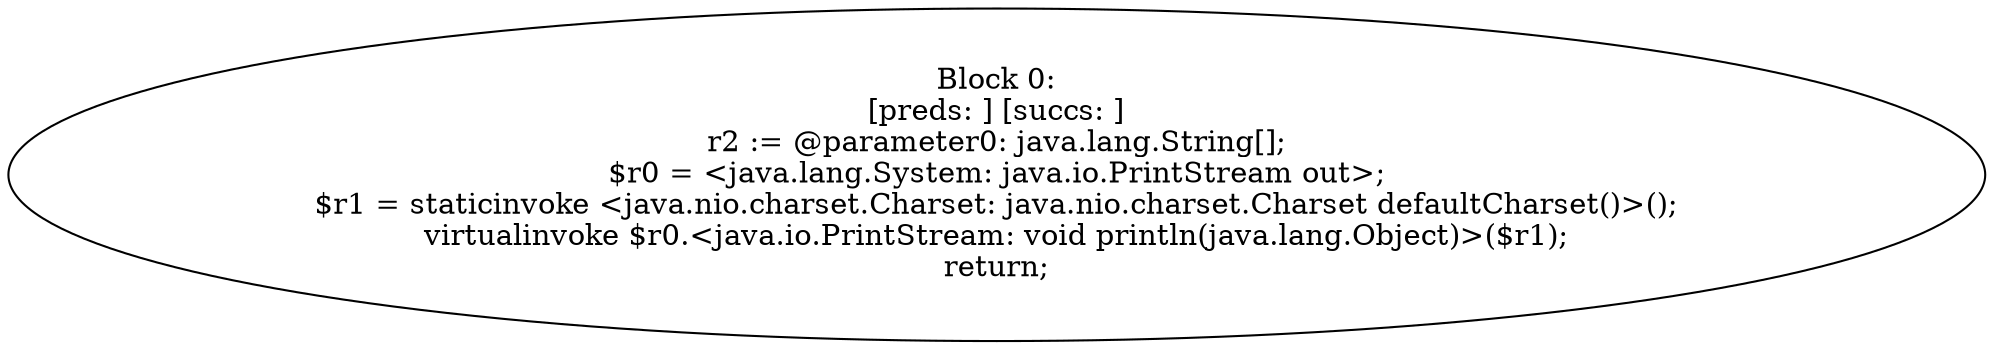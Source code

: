 digraph "unitGraph" {
    "Block 0:
[preds: ] [succs: ]
r2 := @parameter0: java.lang.String[];
$r0 = <java.lang.System: java.io.PrintStream out>;
$r1 = staticinvoke <java.nio.charset.Charset: java.nio.charset.Charset defaultCharset()>();
virtualinvoke $r0.<java.io.PrintStream: void println(java.lang.Object)>($r1);
return;
"
}

